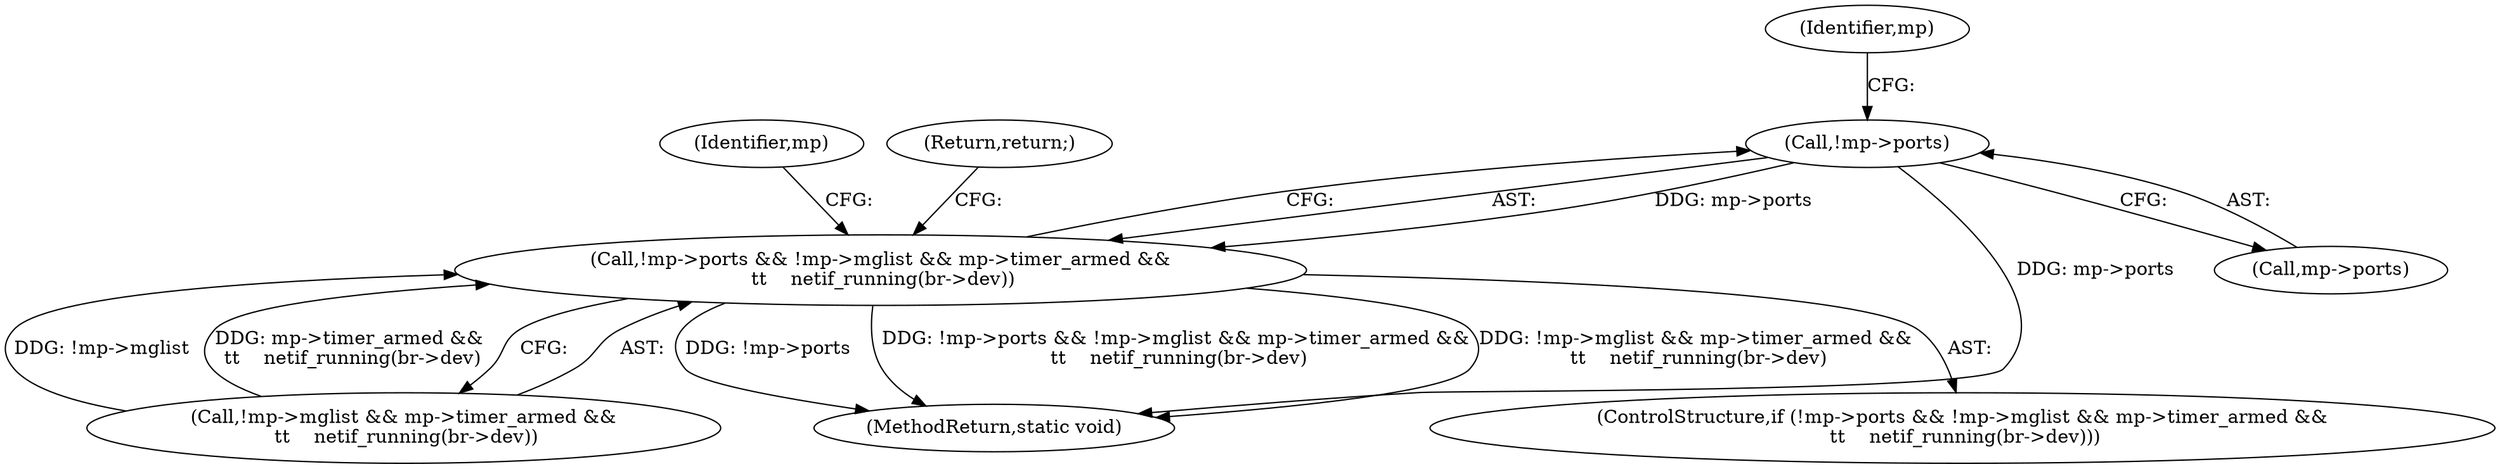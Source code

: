 digraph "0_linux_c7e8e8a8f7a70b343ca1e0f90a31e35ab2d16de1_0@pointer" {
"1000179" [label="(Call,!mp->ports)"];
"1000178" [label="(Call,!mp->ports && !mp->mglist && mp->timer_armed &&\n \t\t    netif_running(br->dev))"];
"1000183" [label="(Call,!mp->mglist && mp->timer_armed &&\n \t\t    netif_running(br->dev))"];
"1000179" [label="(Call,!mp->ports)"];
"1000180" [label="(Call,mp->ports)"];
"1000178" [label="(Call,!mp->ports && !mp->mglist && mp->timer_armed &&\n \t\t    netif_running(br->dev))"];
"1000205" [label="(MethodReturn,static void)"];
"1000199" [label="(Identifier,mp)"];
"1000186" [label="(Identifier,mp)"];
"1000202" [label="(Return,return;)"];
"1000177" [label="(ControlStructure,if (!mp->ports && !mp->mglist && mp->timer_armed &&\n \t\t    netif_running(br->dev)))"];
"1000179" -> "1000178"  [label="AST: "];
"1000179" -> "1000180"  [label="CFG: "];
"1000180" -> "1000179"  [label="AST: "];
"1000186" -> "1000179"  [label="CFG: "];
"1000178" -> "1000179"  [label="CFG: "];
"1000179" -> "1000205"  [label="DDG: mp->ports"];
"1000179" -> "1000178"  [label="DDG: mp->ports"];
"1000178" -> "1000177"  [label="AST: "];
"1000178" -> "1000183"  [label="CFG: "];
"1000183" -> "1000178"  [label="AST: "];
"1000199" -> "1000178"  [label="CFG: "];
"1000202" -> "1000178"  [label="CFG: "];
"1000178" -> "1000205"  [label="DDG: !mp->ports"];
"1000178" -> "1000205"  [label="DDG: !mp->ports && !mp->mglist && mp->timer_armed &&\n \t\t    netif_running(br->dev)"];
"1000178" -> "1000205"  [label="DDG: !mp->mglist && mp->timer_armed &&\n \t\t    netif_running(br->dev)"];
"1000183" -> "1000178"  [label="DDG: !mp->mglist"];
"1000183" -> "1000178"  [label="DDG: mp->timer_armed &&\n \t\t    netif_running(br->dev)"];
}
